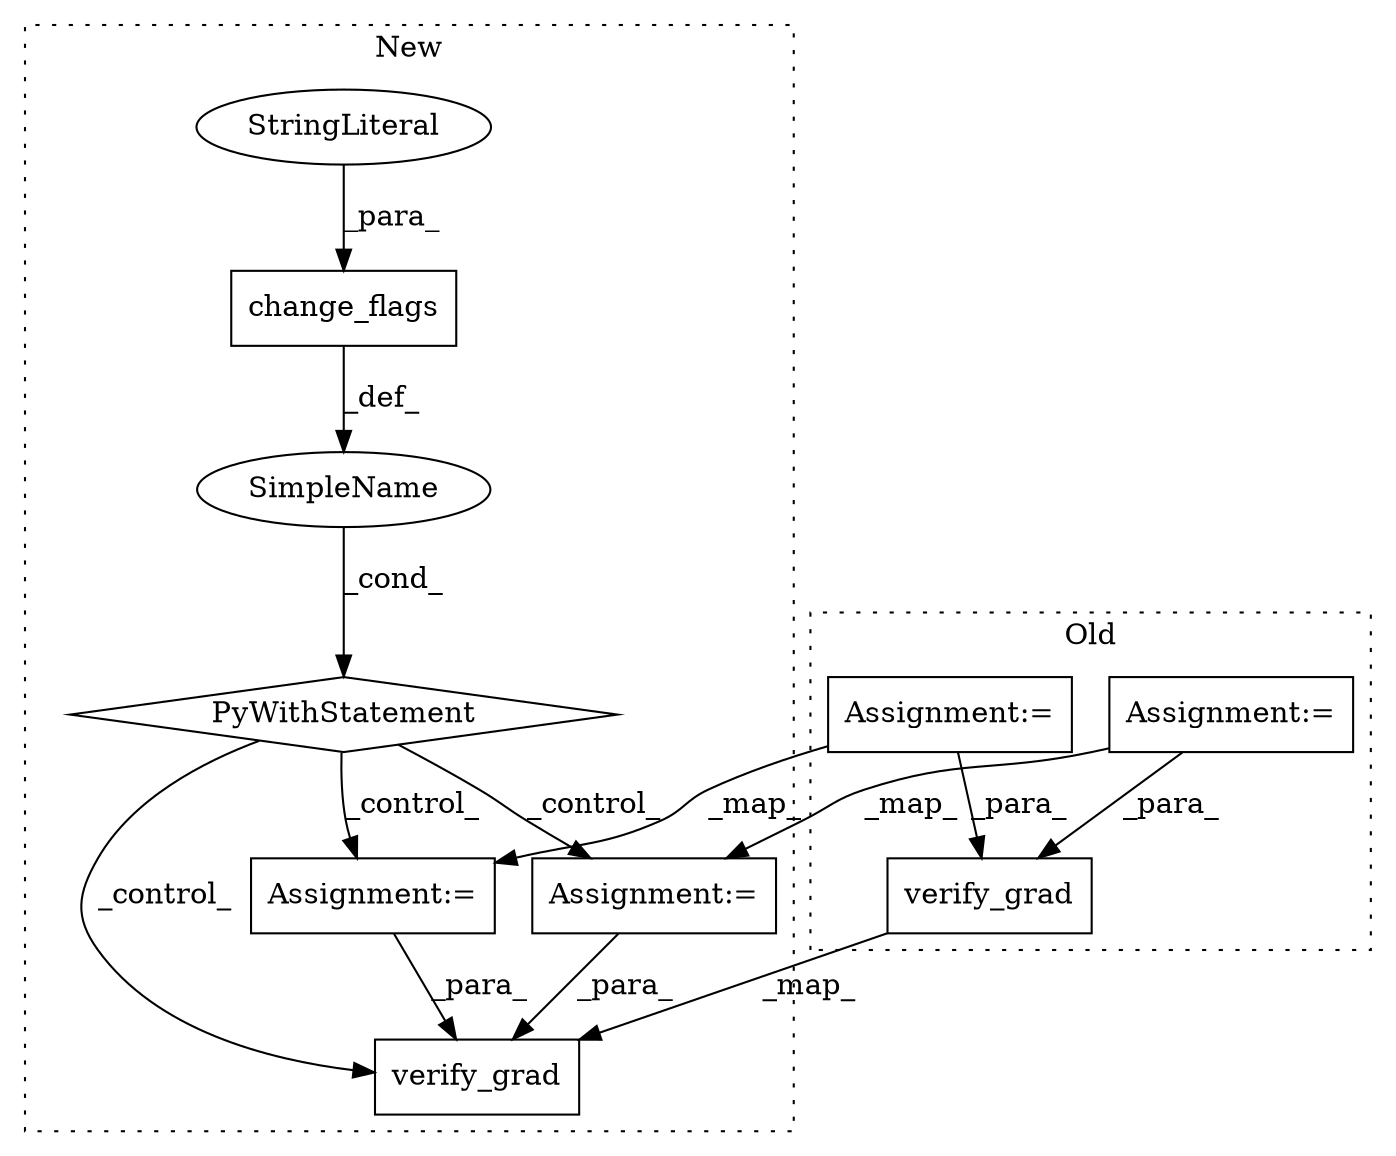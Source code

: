 digraph G {
subgraph cluster0 {
1 [label="verify_grad" a="32" s="8808,8914" l="12,1" shape="box"];
7 [label="Assignment:=" a="7" s="8777" l="1" shape="box"];
10 [label="Assignment:=" a="7" s="8560" l="1" shape="box"];
label = "Old";
style="dotted";
}
subgraph cluster1 {
2 [label="verify_grad" a="32" s="9007,9115" l="12,1" shape="box"];
3 [label="SimpleName" a="42" s="" l="" shape="ellipse"];
4 [label="PyWithStatement" a="104" s="8679,8708" l="10,2" shape="diamond"];
5 [label="change_flags" a="32" s="8689,8707" l="13,1" shape="box"];
6 [label="StringLiteral" a="45" s="8702" l="5" shape="ellipse"];
8 [label="Assignment:=" a="7" s="8974" l="1" shape="box"];
9 [label="Assignment:=" a="7" s="8745" l="1" shape="box"];
label = "New";
style="dotted";
}
1 -> 2 [label="_map_"];
3 -> 4 [label="_cond_"];
4 -> 2 [label="_control_"];
4 -> 8 [label="_control_"];
4 -> 9 [label="_control_"];
5 -> 3 [label="_def_"];
6 -> 5 [label="_para_"];
7 -> 8 [label="_map_"];
7 -> 1 [label="_para_"];
8 -> 2 [label="_para_"];
9 -> 2 [label="_para_"];
10 -> 9 [label="_map_"];
10 -> 1 [label="_para_"];
}